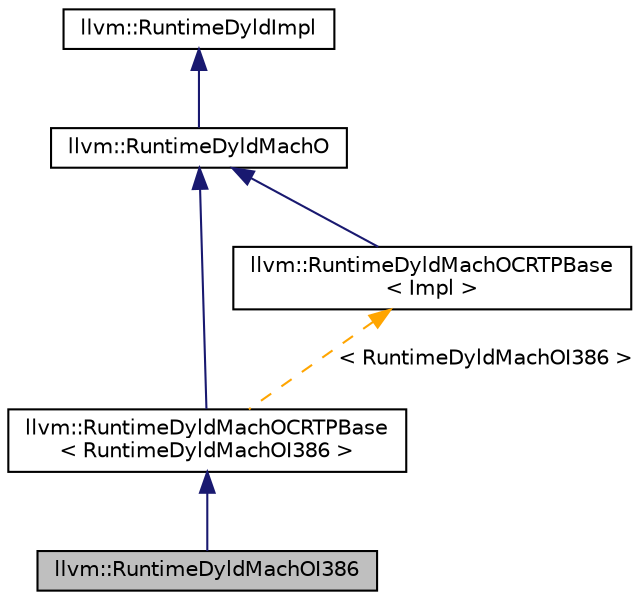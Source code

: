 digraph "llvm::RuntimeDyldMachOI386"
{
 // LATEX_PDF_SIZE
  bgcolor="transparent";
  edge [fontname="Helvetica",fontsize="10",labelfontname="Helvetica",labelfontsize="10"];
  node [fontname="Helvetica",fontsize="10",shape=record];
  Node1 [label="llvm::RuntimeDyldMachOI386",height=0.2,width=0.4,color="black", fillcolor="grey75", style="filled", fontcolor="black",tooltip=" "];
  Node2 -> Node1 [dir="back",color="midnightblue",fontsize="10",style="solid",fontname="Helvetica"];
  Node2 [label="llvm::RuntimeDyldMachOCRTPBase\l\< RuntimeDyldMachOI386 \>",height=0.2,width=0.4,color="black",URL="$classllvm_1_1RuntimeDyldMachOCRTPBase.html",tooltip=" "];
  Node3 -> Node2 [dir="back",color="midnightblue",fontsize="10",style="solid",fontname="Helvetica"];
  Node3 [label="llvm::RuntimeDyldMachO",height=0.2,width=0.4,color="black",URL="$classllvm_1_1RuntimeDyldMachO.html",tooltip=" "];
  Node4 -> Node3 [dir="back",color="midnightblue",fontsize="10",style="solid",fontname="Helvetica"];
  Node4 [label="llvm::RuntimeDyldImpl",height=0.2,width=0.4,color="black",URL="$classllvm_1_1RuntimeDyldImpl.html",tooltip=" "];
  Node5 -> Node2 [dir="back",color="orange",fontsize="10",style="dashed",label=" \< RuntimeDyldMachOI386 \>" ,fontname="Helvetica"];
  Node5 [label="llvm::RuntimeDyldMachOCRTPBase\l\< Impl \>",height=0.2,width=0.4,color="black",URL="$classllvm_1_1RuntimeDyldMachOCRTPBase.html",tooltip="RuntimeDyldMachOTarget - Templated base class for generic MachO linker algorithms and data structures..."];
  Node3 -> Node5 [dir="back",color="midnightblue",fontsize="10",style="solid",fontname="Helvetica"];
}
